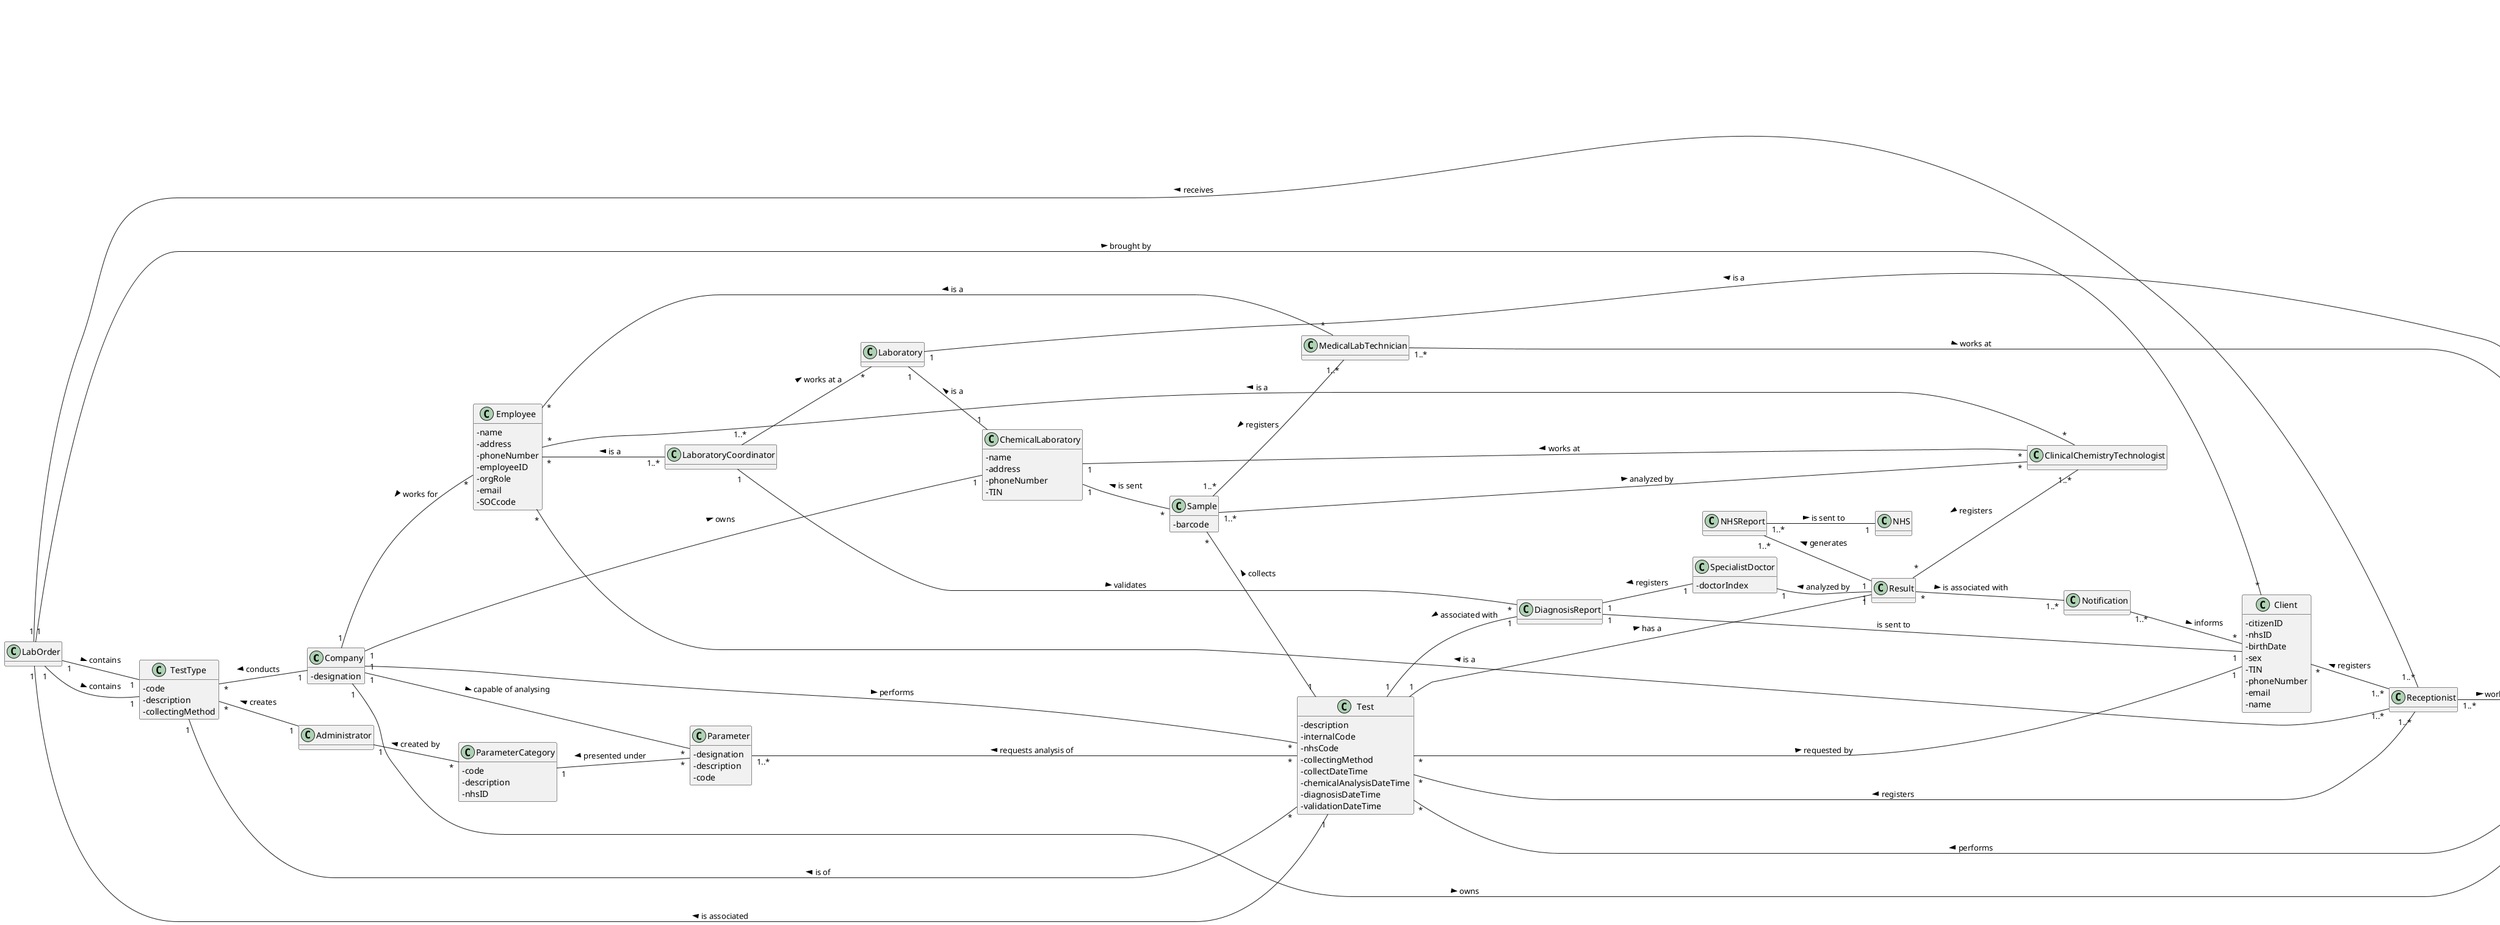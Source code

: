 @startuml
hide methods
skinparam classAttributeIconSize 0
left to right direction

class Company
class Laboratory
class ChemicalLaboratory
class ClinicalAnalysisLaboratory
class LaboratoryCoordinator
class Employee
class Administrator
class SpecialistDoctor
class ClinicalChemistryTechnologist
class MedicalLabTechnician
class Receptionist
class Client
class LabOrder
class Result
class DiagnosisReport
class NHSReport
class ParameterCategory
class Parameter
class TestType
class Test
class Notification
class NHS
class Sample

Company "1" -- "*" Parameter : > capable of analysing

Company "1" -- "*" Employee : < works for

Employee "*" -- "*" ClinicalChemistryTechnologist : < is a

Employee "*" -- "1..*" Receptionist : < is a

Employee "*" -- "*" MedicalLabTechnician : < is a

Employee "*" -- "1..*" LaboratoryCoordinator: < is a

ClinicalChemistryTechnologist "*" -- "1" ChemicalLaboratory : > works at

MedicalLabTechnician "1..*" -- "*" ClinicalAnalysisLaboratory : > works at

Receptionist "1..*" -- "*" ClinicalAnalysisLaboratory : > works at

LaboratoryCoordinator "1..*" -- "*" Laboratory: > works at a

ChemicalLaboratory "1" -- "1" Company : < owns

ChemicalLaboratory "1" -- "*" Sample : < is sent

ClinicalAnalysisLaboratory "*" -- "1" Company : < owns

Laboratory "1"  -- "1" ChemicalLaboratory: < is a

Laboratory "1"  -- "1" ClinicalAnalysisLaboratory: < is a

Administrator "1" -- "*" ParameterCategory : < created by

SpecialistDoctor "1" -- "1" Result : < analyzed by

ClinicalChemistryTechnologist "*" -- "1..*" Sample : < analyzed by

Client "1" -- "*" Test : < requested by

Client "*" -- "1..*" Receptionist : < registers

LabOrder "1" -- "*" Client : > brought by

LabOrder "1" -- "1..*" Receptionist : < receives

LabOrder "1" -- "1" Test : < is associated

LabOrder "1" -- "1" TestType : > contains

Result "*" -- "1..*" ClinicalChemistryTechnologist : < registers

Result "*" -- "1..*" Notification : > is associated with

DiagnosisReport "1" -- "1" SpecialistDoctor : < registers

DiagnosisReport "1" -- "1" Client : is sent to

DiagnosisReport "*" -- "1" LaboratoryCoordinator : < validates

NHSReport "1..*" -- "1" Result : < generates

NHSReport "1..*" -- "1" NHS : > is sent to

ParameterCategory "1" -- "*" Parameter : < presented under

Parameter "1..*" -- "*" Test : < requests analysis of

TestType "*" -- "1" Company : < conducts

TestType "1" -- "*" Test: < is of

TestType "*" -- "1" Administrator : < creates

TestType "1" -- "1" LabOrder : < contains

Test "1" -- "1" Result : > has a

Test "*" -- "1" Company : < performs

Test "*" -- "*" ClinicalAnalysisLaboratory : < performs

Test "*" -- "1..*" Receptionist : < registers

Test "1" -- "1" DiagnosisReport : < associated with

Sample "*" -- "1" Test : < collects

Sample "1..*" -- "1..*" MedicalLabTechnician : < registers

Notification "1..*" -- "*" Client : > informs

class Company{
-designation
}

class ChemicalLaboratory{
-name
-address
-phoneNumber
-TIN
}

class ClinicalAnalysisLaboratory{
-name
-address
-phoneNumber
-labID
-TIN
}

class Employee{
-name
-address
-phoneNumber
-employeeID
-orgRole
-email
-SOCcode
}

class Administrator{
}

class SpecialistDoctor{
-doctorIndex
}

class ClinicalChemistryTechnologist{
}

class MedicalLabTechnician{
}

class Receptionist{
}

class Client{
-citizenID
-nhsID
-birthDate
-sex
-TIN
-phoneNumber
-email
-name
}

class LabOrder{
}

class Result{
}

class DiagnosisReport{
}

class ParameterCategory{
-code
-description
-nhsID
}

class Parameter{
-designation
-description
-code
}

class TestType{
-code
-description
-collectingMethod
}

class Test{
-description
-internalCode
-nhsCode
-collectingMethod
-collectDateTime
-chemicalAnalysisDateTime
-diagnosisDateTime
-validationDateTime
}

class Sample{
-barcode
}

@enduml
